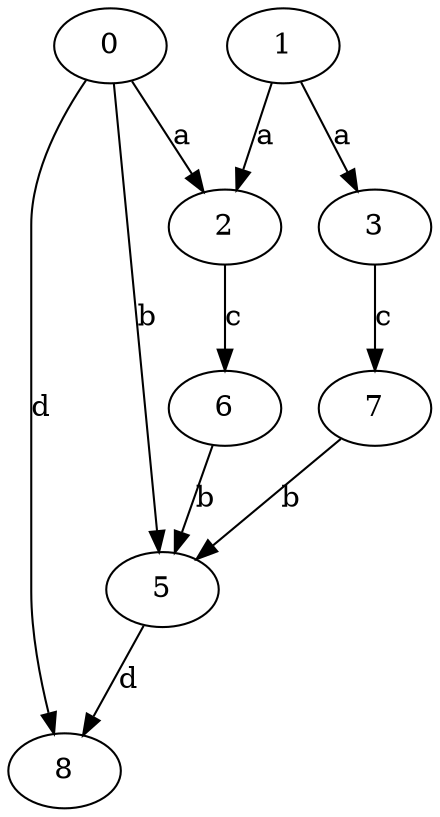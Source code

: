 strict digraph  {
2;
3;
0;
5;
6;
7;
8;
1;
2 -> 6  [label=c];
3 -> 7  [label=c];
0 -> 2  [label=a];
0 -> 5  [label=b];
0 -> 8  [label=d];
5 -> 8  [label=d];
6 -> 5  [label=b];
7 -> 5  [label=b];
1 -> 2  [label=a];
1 -> 3  [label=a];
}
